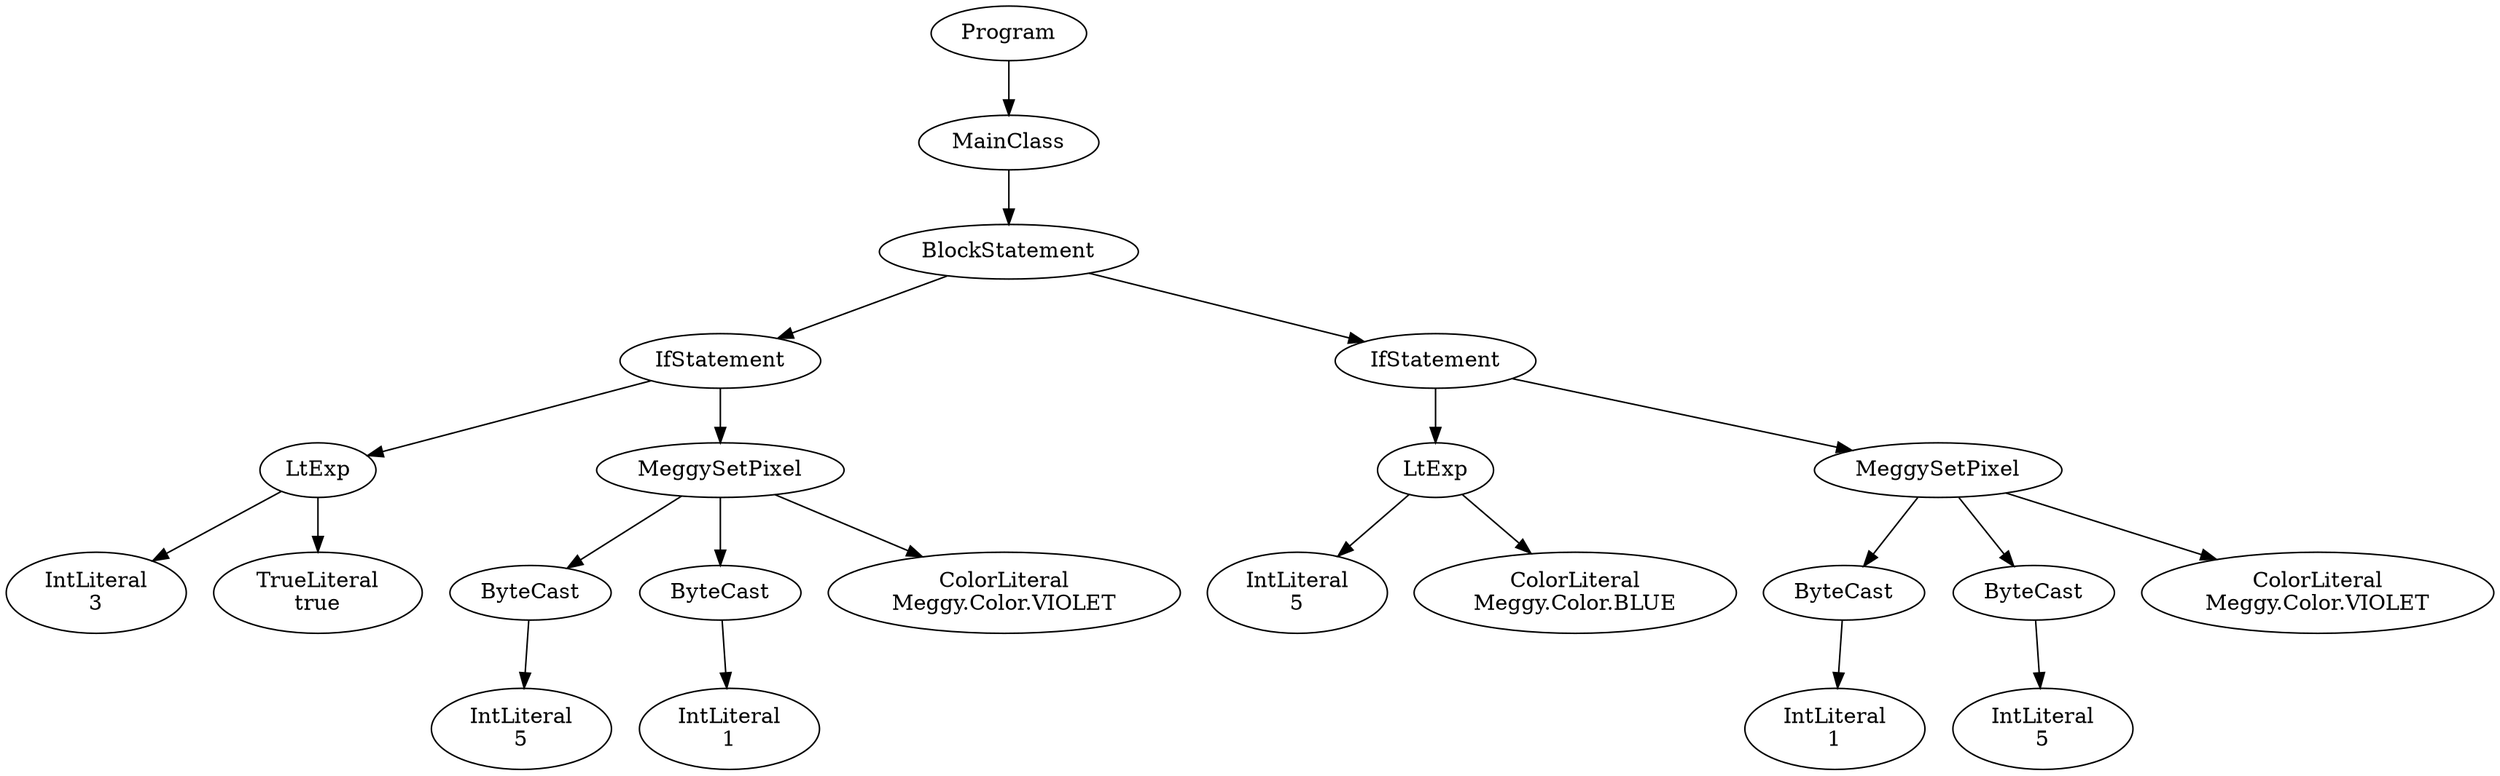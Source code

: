 digraph ASTGraph {
0 [ label="Program" ];
1 [ label="MainClass" ];
0 -> 1
2 [ label="BlockStatement" ];
1 -> 2
3 [ label="IfStatement" ];
2 -> 3
4 [ label="LtExp" ];
3 -> 4
5 [ label="IntLiteral\n3" ];
4 -> 5
6 [ label="TrueLiteral\ntrue" ];
4 -> 6
7 [ label="MeggySetPixel" ];
3 -> 7
8 [ label="ByteCast" ];
7 -> 8
9 [ label="IntLiteral\n5" ];
8 -> 9
10 [ label="ByteCast" ];
7 -> 10
11 [ label="IntLiteral\n1" ];
10 -> 11
12 [ label="ColorLiteral\nMeggy.Color.VIOLET" ];
7 -> 12
13 [ label="IfStatement" ];
2 -> 13
14 [ label="LtExp" ];
13 -> 14
15 [ label="IntLiteral\n5" ];
14 -> 15
16 [ label="ColorLiteral\nMeggy.Color.BLUE" ];
14 -> 16
17 [ label="MeggySetPixel" ];
13 -> 17
18 [ label="ByteCast" ];
17 -> 18
19 [ label="IntLiteral\n1" ];
18 -> 19
20 [ label="ByteCast" ];
17 -> 20
21 [ label="IntLiteral\n5" ];
20 -> 21
22 [ label="ColorLiteral\nMeggy.Color.VIOLET" ];
17 -> 22
}

